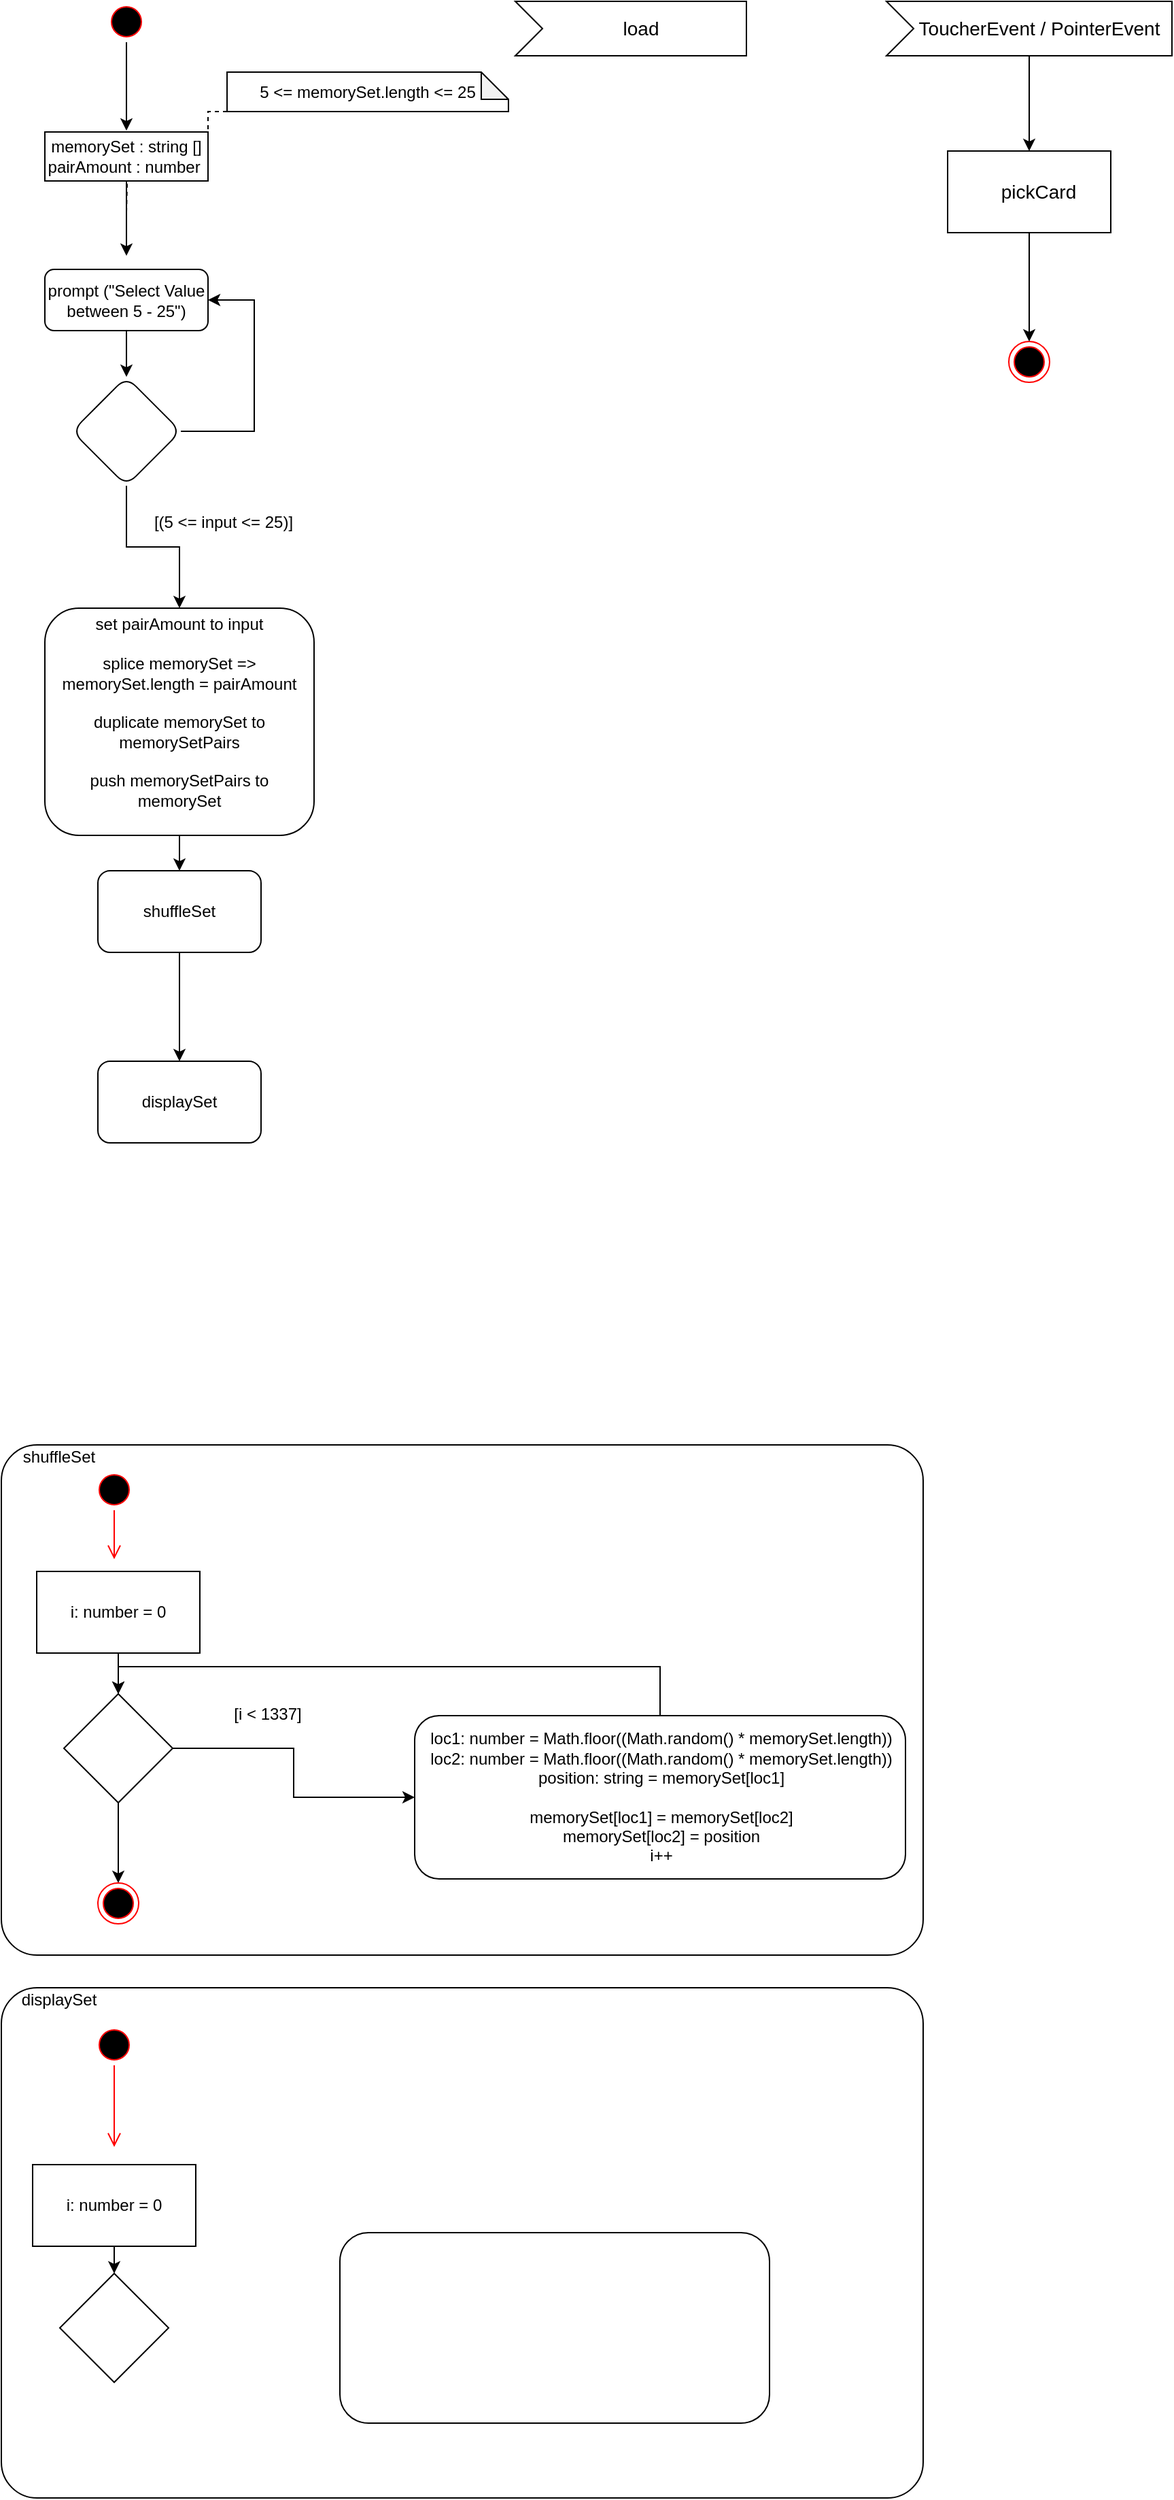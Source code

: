 <mxfile version="17.4.2" type="github">
  <diagram id="5fvetMHeEvb6ogv8dqny" name="Page-1">
    <mxGraphModel dx="1381" dy="764" grid="0" gridSize="10" guides="1" tooltips="1" connect="1" arrows="1" fold="1" page="1" pageScale="1" pageWidth="1169" pageHeight="827" math="0" shadow="0">
      <root>
        <mxCell id="0" />
        <mxCell id="1" parent="0" />
        <mxCell id="fMAN_KDFWf8yBQTEq66X-1" value="load" style="html=1;shape=mxgraph.infographic.ribbonSimple;notch1=20;notch2=0;align=center;verticalAlign=middle;fontSize=14;fontStyle=0;fillColor=#FFFFFF;flipH=0;spacingRight=0;spacingLeft=14;" parent="1" vertex="1">
          <mxGeometry x="378" y="40" width="170" height="40" as="geometry" />
        </mxCell>
        <mxCell id="fMAN_KDFWf8yBQTEq66X-8" value="" style="edgeStyle=orthogonalEdgeStyle;rounded=0;orthogonalLoop=1;jettySize=auto;html=1;" parent="1" source="fMAN_KDFWf8yBQTEq66X-2" target="fMAN_KDFWf8yBQTEq66X-7" edge="1">
          <mxGeometry relative="1" as="geometry" />
        </mxCell>
        <mxCell id="fMAN_KDFWf8yBQTEq66X-2" value="ToucherEvent / PointerEvent" style="html=1;shape=mxgraph.infographic.ribbonSimple;notch1=20;notch2=0;align=center;verticalAlign=middle;fontSize=14;fontStyle=0;fillColor=#FFFFFF;flipH=0;spacingRight=0;spacingLeft=14;" parent="1" vertex="1">
          <mxGeometry x="651" y="40" width="210" height="40" as="geometry" />
        </mxCell>
        <mxCell id="fMAN_KDFWf8yBQTEq66X-7" value="pickCard" style="whiteSpace=wrap;html=1;fontSize=14;fontStyle=0;fillColor=#FFFFFF;spacingLeft=14;spacingRight=0;" parent="1" vertex="1">
          <mxGeometry x="696" y="150" width="120" height="60" as="geometry" />
        </mxCell>
        <mxCell id="fMAN_KDFWf8yBQTEq66X-11" value="" style="ellipse;html=1;shape=endState;fillColor=#000000;strokeColor=#ff0000;" parent="1" vertex="1">
          <mxGeometry x="741" y="290" width="30" height="30" as="geometry" />
        </mxCell>
        <mxCell id="fMAN_KDFWf8yBQTEq66X-12" value="" style="edgeStyle=orthogonalEdgeStyle;rounded=0;orthogonalLoop=1;jettySize=auto;html=1;" parent="1" source="fMAN_KDFWf8yBQTEq66X-7" target="fMAN_KDFWf8yBQTEq66X-11" edge="1">
          <mxGeometry relative="1" as="geometry" />
        </mxCell>
        <mxCell id="fMAN_KDFWf8yBQTEq66X-13" style="edgeStyle=orthogonalEdgeStyle;rounded=0;orthogonalLoop=1;jettySize=auto;html=1;exitX=0;exitY=0;exitDx=85;exitDy=40;exitPerimeter=0;" parent="1" source="fMAN_KDFWf8yBQTEq66X-1" target="fMAN_KDFWf8yBQTEq66X-1" edge="1">
          <mxGeometry relative="1" as="geometry" />
        </mxCell>
        <mxCell id="fMAN_KDFWf8yBQTEq66X-19" value="" style="edgeStyle=orthogonalEdgeStyle;rounded=0;orthogonalLoop=1;jettySize=auto;html=1;" parent="1" source="fMAN_KDFWf8yBQTEq66X-14" edge="1">
          <mxGeometry relative="1" as="geometry">
            <mxPoint x="92" y="135" as="targetPoint" />
          </mxGeometry>
        </mxCell>
        <mxCell id="fMAN_KDFWf8yBQTEq66X-14" value="" style="ellipse;html=1;shape=startState;fillColor=#000000;strokeColor=#ff0000;" parent="1" vertex="1">
          <mxGeometry x="77" y="40" width="30" height="30" as="geometry" />
        </mxCell>
        <mxCell id="fMAN_KDFWf8yBQTEq66X-24" value="" style="edgeStyle=orthogonalEdgeStyle;rounded=0;orthogonalLoop=1;jettySize=auto;html=1;" parent="1" source="fMAN_KDFWf8yBQTEq66X-21" edge="1">
          <mxGeometry relative="1" as="geometry">
            <mxPoint x="92" y="227" as="targetPoint" />
          </mxGeometry>
        </mxCell>
        <mxCell id="fMAN_KDFWf8yBQTEq66X-21" value="memorySet : string []&lt;br&gt;pairAmount : number&amp;nbsp;" style="rounded=0;whiteSpace=wrap;html=1;" parent="1" vertex="1">
          <mxGeometry x="32" y="136" width="120" height="36" as="geometry" />
        </mxCell>
        <mxCell id="fMAN_KDFWf8yBQTEq66X-27" style="edgeStyle=orthogonalEdgeStyle;rounded=0;orthogonalLoop=1;jettySize=auto;html=1;exitX=0;exitY=1;exitDx=0;exitDy=0;exitPerimeter=0;entryX=1;entryY=0.25;entryDx=0;entryDy=0;dashed=1;endArrow=none;endFill=0;" parent="1" source="fMAN_KDFWf8yBQTEq66X-26" target="fMAN_KDFWf8yBQTEq66X-21" edge="1">
          <mxGeometry relative="1" as="geometry" />
        </mxCell>
        <mxCell id="fMAN_KDFWf8yBQTEq66X-26" value="5 &amp;lt;= memorySet.length &amp;lt;= 25" style="shape=note;whiteSpace=wrap;html=1;backgroundOutline=1;darkOpacity=0.05;rounded=0;size=20;" parent="1" vertex="1">
          <mxGeometry x="166" y="92" width="206.97" height="29" as="geometry" />
        </mxCell>
        <mxCell id="fMAN_KDFWf8yBQTEq66X-29" value="" style="edgeStyle=orthogonalEdgeStyle;rounded=0;orthogonalLoop=1;jettySize=auto;html=1;dashed=1;endArrow=none;endFill=0;" parent="1" target="fMAN_KDFWf8yBQTEq66X-21" edge="1">
          <mxGeometry relative="1" as="geometry">
            <mxPoint x="92" y="195" as="sourcePoint" />
          </mxGeometry>
        </mxCell>
        <mxCell id="fMAN_KDFWf8yBQTEq66X-31" value="" style="edgeStyle=orthogonalEdgeStyle;rounded=0;orthogonalLoop=1;jettySize=auto;html=1;endArrow=classic;endFill=1;" parent="1" source="fMAN_KDFWf8yBQTEq66X-28" target="fMAN_KDFWf8yBQTEq66X-30" edge="1">
          <mxGeometry relative="1" as="geometry" />
        </mxCell>
        <mxCell id="fMAN_KDFWf8yBQTEq66X-28" value="prompt (&quot;Select Value between 5 - 25&quot;)" style="rounded=1;whiteSpace=wrap;html=1;" parent="1" vertex="1">
          <mxGeometry x="32" y="237" width="120" height="45" as="geometry" />
        </mxCell>
        <mxCell id="fMAN_KDFWf8yBQTEq66X-32" style="edgeStyle=orthogonalEdgeStyle;rounded=0;orthogonalLoop=1;jettySize=auto;html=1;exitX=1;exitY=0.5;exitDx=0;exitDy=0;entryX=1;entryY=0.5;entryDx=0;entryDy=0;endArrow=classic;endFill=1;" parent="1" source="fMAN_KDFWf8yBQTEq66X-30" target="fMAN_KDFWf8yBQTEq66X-28" edge="1">
          <mxGeometry relative="1" as="geometry">
            <Array as="points">
              <mxPoint x="186" y="356" />
              <mxPoint x="186" y="260" />
            </Array>
          </mxGeometry>
        </mxCell>
        <mxCell id="fMAN_KDFWf8yBQTEq66X-36" value="" style="edgeStyle=orthogonalEdgeStyle;rounded=0;orthogonalLoop=1;jettySize=auto;html=1;endArrow=classic;endFill=1;" parent="1" source="fMAN_KDFWf8yBQTEq66X-30" target="fMAN_KDFWf8yBQTEq66X-35" edge="1">
          <mxGeometry relative="1" as="geometry" />
        </mxCell>
        <mxCell id="fMAN_KDFWf8yBQTEq66X-30" value="" style="rhombus;whiteSpace=wrap;html=1;rounded=1;" parent="1" vertex="1">
          <mxGeometry x="52" y="316" width="80" height="80" as="geometry" />
        </mxCell>
        <mxCell id="XLRes0Gc-2Ke0w_aSx6O-2" value="" style="edgeStyle=orthogonalEdgeStyle;rounded=0;orthogonalLoop=1;jettySize=auto;html=1;" edge="1" parent="1" source="fMAN_KDFWf8yBQTEq66X-35" target="XLRes0Gc-2Ke0w_aSx6O-1">
          <mxGeometry relative="1" as="geometry" />
        </mxCell>
        <mxCell id="fMAN_KDFWf8yBQTEq66X-35" value="set pairAmount to input&lt;br&gt;&lt;br&gt;splice memorySet =&amp;gt; memorySet.length = pairAmount&lt;br&gt;&lt;br&gt;duplicate memorySet to memorySetPairs&lt;br&gt;&lt;br&gt;push memorySetPairs to memorySet&lt;br&gt;&lt;br&gt;" style="whiteSpace=wrap;html=1;rounded=1;" parent="1" vertex="1">
          <mxGeometry x="32" y="486" width="198" height="167" as="geometry" />
        </mxCell>
        <mxCell id="fMAN_KDFWf8yBQTEq66X-37" value="[(5 &amp;lt;= input &amp;lt;= 25)]" style="text;html=1;align=center;verticalAlign=middle;resizable=0;points=[];autosize=1;strokeColor=none;fillColor=none;" parent="1" vertex="1">
          <mxGeometry x="107" y="414" width="112" height="18" as="geometry" />
        </mxCell>
        <mxCell id="XLRes0Gc-2Ke0w_aSx6O-25" value="" style="edgeStyle=orthogonalEdgeStyle;rounded=0;orthogonalLoop=1;jettySize=auto;html=1;" edge="1" parent="1" source="XLRes0Gc-2Ke0w_aSx6O-1" target="XLRes0Gc-2Ke0w_aSx6O-24">
          <mxGeometry relative="1" as="geometry" />
        </mxCell>
        <mxCell id="XLRes0Gc-2Ke0w_aSx6O-1" value="shuffleSet" style="whiteSpace=wrap;html=1;rounded=1;" vertex="1" parent="1">
          <mxGeometry x="71" y="679" width="120" height="60" as="geometry" />
        </mxCell>
        <mxCell id="XLRes0Gc-2Ke0w_aSx6O-3" value="" style="rounded=1;whiteSpace=wrap;html=1;arcSize=7;" vertex="1" parent="1">
          <mxGeometry y="1101" width="678" height="375" as="geometry" />
        </mxCell>
        <mxCell id="XLRes0Gc-2Ke0w_aSx6O-4" value="shuffleSet" style="text;html=1;align=center;verticalAlign=middle;resizable=0;points=[];autosize=1;strokeColor=none;fillColor=none;" vertex="1" parent="1">
          <mxGeometry x="10" y="1101" width="63" height="18" as="geometry" />
        </mxCell>
        <mxCell id="XLRes0Gc-2Ke0w_aSx6O-5" value="" style="ellipse;html=1;shape=startState;fillColor=#000000;strokeColor=#ff0000;" vertex="1" parent="1">
          <mxGeometry x="68" y="1119" width="30" height="30" as="geometry" />
        </mxCell>
        <mxCell id="XLRes0Gc-2Ke0w_aSx6O-6" value="" style="edgeStyle=orthogonalEdgeStyle;html=1;verticalAlign=bottom;endArrow=open;endSize=8;strokeColor=#ff0000;rounded=0;" edge="1" source="XLRes0Gc-2Ke0w_aSx6O-5" parent="1">
          <mxGeometry relative="1" as="geometry">
            <mxPoint x="83" y="1185" as="targetPoint" />
          </mxGeometry>
        </mxCell>
        <mxCell id="XLRes0Gc-2Ke0w_aSx6O-21" style="edgeStyle=orthogonalEdgeStyle;rounded=0;orthogonalLoop=1;jettySize=auto;html=1;exitX=0.5;exitY=0;exitDx=0;exitDy=0;entryX=0.5;entryY=0;entryDx=0;entryDy=0;" edge="1" parent="1" source="XLRes0Gc-2Ke0w_aSx6O-7" target="XLRes0Gc-2Ke0w_aSx6O-8">
          <mxGeometry relative="1" as="geometry" />
        </mxCell>
        <mxCell id="XLRes0Gc-2Ke0w_aSx6O-7" value="loc1: number = Math.floor((Math.random() * memorySet.length))&lt;br&gt;loc2: number = Math.floor((Math.random() * memorySet.length))&lt;br&gt;position: string = memorySet[loc1]&lt;br&gt;&lt;br&gt;memorySet[loc1] = memorySet[loc2]&lt;br&gt;memorySet[loc2] = position&lt;br&gt;i++" style="html=1;rounded=1;" vertex="1" parent="1">
          <mxGeometry x="304" y="1300" width="361" height="120" as="geometry" />
        </mxCell>
        <mxCell id="XLRes0Gc-2Ke0w_aSx6O-12" style="edgeStyle=orthogonalEdgeStyle;rounded=0;orthogonalLoop=1;jettySize=auto;html=1;exitX=1;exitY=0.5;exitDx=0;exitDy=0;entryX=0;entryY=0.5;entryDx=0;entryDy=0;" edge="1" parent="1" source="XLRes0Gc-2Ke0w_aSx6O-8" target="XLRes0Gc-2Ke0w_aSx6O-7">
          <mxGeometry relative="1" as="geometry" />
        </mxCell>
        <mxCell id="XLRes0Gc-2Ke0w_aSx6O-19" style="edgeStyle=orthogonalEdgeStyle;rounded=0;orthogonalLoop=1;jettySize=auto;html=1;exitX=0.5;exitY=1;exitDx=0;exitDy=0;" edge="1" parent="1" source="XLRes0Gc-2Ke0w_aSx6O-8" target="XLRes0Gc-2Ke0w_aSx6O-18">
          <mxGeometry relative="1" as="geometry" />
        </mxCell>
        <mxCell id="XLRes0Gc-2Ke0w_aSx6O-8" value="" style="rhombus;whiteSpace=wrap;html=1;" vertex="1" parent="1">
          <mxGeometry x="46" y="1284" width="80" height="80" as="geometry" />
        </mxCell>
        <mxCell id="XLRes0Gc-2Ke0w_aSx6O-17" style="edgeStyle=orthogonalEdgeStyle;rounded=0;orthogonalLoop=1;jettySize=auto;html=1;exitX=0.5;exitY=1;exitDx=0;exitDy=0;entryX=0.5;entryY=0;entryDx=0;entryDy=0;" edge="1" parent="1" source="XLRes0Gc-2Ke0w_aSx6O-14" target="XLRes0Gc-2Ke0w_aSx6O-8">
          <mxGeometry relative="1" as="geometry" />
        </mxCell>
        <mxCell id="XLRes0Gc-2Ke0w_aSx6O-14" value="i: number = 0" style="rounded=0;whiteSpace=wrap;html=1;" vertex="1" parent="1">
          <mxGeometry x="26" y="1194" width="120" height="60" as="geometry" />
        </mxCell>
        <mxCell id="XLRes0Gc-2Ke0w_aSx6O-16" value="[i &amp;lt; 1337]" style="text;html=1;strokeColor=none;fillColor=none;align=center;verticalAlign=middle;whiteSpace=wrap;rounded=0;" vertex="1" parent="1">
          <mxGeometry x="166" y="1284" width="60" height="30" as="geometry" />
        </mxCell>
        <mxCell id="XLRes0Gc-2Ke0w_aSx6O-18" value="" style="ellipse;html=1;shape=endState;fillColor=#000000;strokeColor=#ff0000;" vertex="1" parent="1">
          <mxGeometry x="71" y="1423" width="30" height="30" as="geometry" />
        </mxCell>
        <mxCell id="XLRes0Gc-2Ke0w_aSx6O-24" value="displaySet" style="whiteSpace=wrap;html=1;rounded=1;" vertex="1" parent="1">
          <mxGeometry x="71" y="819" width="120" height="60" as="geometry" />
        </mxCell>
        <mxCell id="XLRes0Gc-2Ke0w_aSx6O-26" value="" style="rounded=1;whiteSpace=wrap;html=1;arcSize=7;" vertex="1" parent="1">
          <mxGeometry y="1500" width="678" height="375" as="geometry" />
        </mxCell>
        <mxCell id="XLRes0Gc-2Ke0w_aSx6O-27" value="displaySet" style="text;html=1;align=center;verticalAlign=middle;resizable=0;points=[];autosize=1;strokeColor=none;fillColor=none;" vertex="1" parent="1">
          <mxGeometry x="9" y="1500" width="65" height="18" as="geometry" />
        </mxCell>
        <mxCell id="XLRes0Gc-2Ke0w_aSx6O-28" value="" style="ellipse;html=1;shape=startState;fillColor=#000000;strokeColor=#ff0000;rounded=1;" vertex="1" parent="1">
          <mxGeometry x="68" y="1527" width="30" height="30" as="geometry" />
        </mxCell>
        <mxCell id="XLRes0Gc-2Ke0w_aSx6O-29" value="" style="edgeStyle=orthogonalEdgeStyle;html=1;verticalAlign=bottom;endArrow=open;endSize=8;strokeColor=#ff0000;rounded=0;" edge="1" source="XLRes0Gc-2Ke0w_aSx6O-28" parent="1">
          <mxGeometry relative="1" as="geometry">
            <mxPoint x="83" y="1617" as="targetPoint" />
          </mxGeometry>
        </mxCell>
        <mxCell id="XLRes0Gc-2Ke0w_aSx6O-35" style="edgeStyle=orthogonalEdgeStyle;rounded=0;orthogonalLoop=1;jettySize=auto;html=1;exitX=0.5;exitY=1;exitDx=0;exitDy=0;entryX=0.5;entryY=0;entryDx=0;entryDy=0;" edge="1" parent="1" source="XLRes0Gc-2Ke0w_aSx6O-30" target="XLRes0Gc-2Ke0w_aSx6O-33">
          <mxGeometry relative="1" as="geometry" />
        </mxCell>
        <mxCell id="XLRes0Gc-2Ke0w_aSx6O-30" value="i: number = 0" style="rounded=0;whiteSpace=wrap;html=1;" vertex="1" parent="1">
          <mxGeometry x="23" y="1630" width="120" height="60" as="geometry" />
        </mxCell>
        <mxCell id="XLRes0Gc-2Ke0w_aSx6O-33" value="" style="rhombus;whiteSpace=wrap;html=1;rounded=0;" vertex="1" parent="1">
          <mxGeometry x="43" y="1710" width="80" height="80" as="geometry" />
        </mxCell>
        <mxCell id="XLRes0Gc-2Ke0w_aSx6O-36" value="" style="rounded=1;whiteSpace=wrap;html=1;" vertex="1" parent="1">
          <mxGeometry x="249" y="1680" width="316" height="140" as="geometry" />
        </mxCell>
      </root>
    </mxGraphModel>
  </diagram>
</mxfile>
